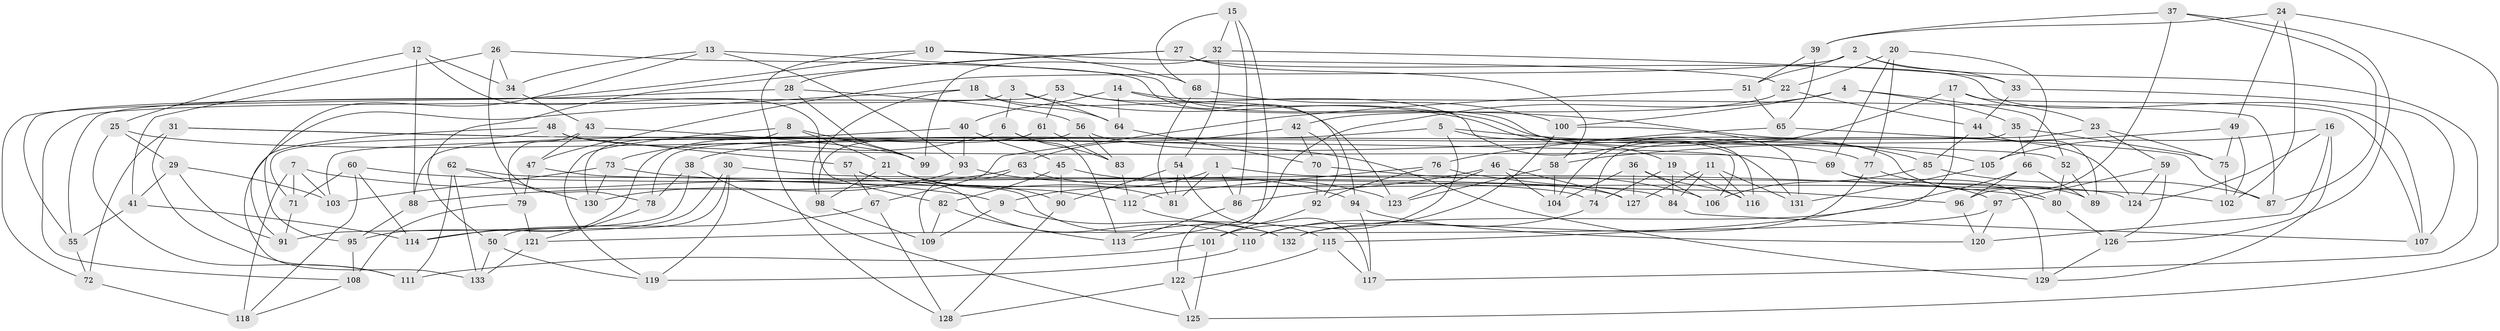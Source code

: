 // Generated by graph-tools (version 1.1) at 2025/58/03/09/25 04:58:44]
// undirected, 133 vertices, 266 edges
graph export_dot {
graph [start="1"]
  node [color=gray90,style=filled];
  1;
  2;
  3;
  4;
  5;
  6;
  7;
  8;
  9;
  10;
  11;
  12;
  13;
  14;
  15;
  16;
  17;
  18;
  19;
  20;
  21;
  22;
  23;
  24;
  25;
  26;
  27;
  28;
  29;
  30;
  31;
  32;
  33;
  34;
  35;
  36;
  37;
  38;
  39;
  40;
  41;
  42;
  43;
  44;
  45;
  46;
  47;
  48;
  49;
  50;
  51;
  52;
  53;
  54;
  55;
  56;
  57;
  58;
  59;
  60;
  61;
  62;
  63;
  64;
  65;
  66;
  67;
  68;
  69;
  70;
  71;
  72;
  73;
  74;
  75;
  76;
  77;
  78;
  79;
  80;
  81;
  82;
  83;
  84;
  85;
  86;
  87;
  88;
  89;
  90;
  91;
  92;
  93;
  94;
  95;
  96;
  97;
  98;
  99;
  100;
  101;
  102;
  103;
  104;
  105;
  106;
  107;
  108;
  109;
  110;
  111;
  112;
  113;
  114;
  115;
  116;
  117;
  118;
  119;
  120;
  121;
  122;
  123;
  124;
  125;
  126;
  127;
  128;
  129;
  130;
  131;
  132;
  133;
  1 -- 124;
  1 -- 9;
  1 -- 81;
  1 -- 86;
  2 -- 33;
  2 -- 51;
  2 -- 117;
  2 -- 47;
  3 -- 108;
  3 -- 64;
  3 -- 6;
  3 -- 85;
  4 -- 52;
  4 -- 113;
  4 -- 100;
  4 -- 35;
  5 -- 38;
  5 -- 89;
  5 -- 101;
  5 -- 105;
  6 -- 73;
  6 -- 83;
  6 -- 113;
  7 -- 71;
  7 -- 103;
  7 -- 9;
  7 -- 118;
  8 -- 99;
  8 -- 130;
  8 -- 119;
  8 -- 21;
  9 -- 109;
  9 -- 132;
  10 -- 128;
  10 -- 72;
  10 -- 68;
  10 -- 22;
  11 -- 116;
  11 -- 84;
  11 -- 131;
  11 -- 127;
  12 -- 25;
  12 -- 88;
  12 -- 82;
  12 -- 34;
  13 -- 95;
  13 -- 93;
  13 -- 116;
  13 -- 34;
  14 -- 19;
  14 -- 87;
  14 -- 64;
  14 -- 40;
  15 -- 68;
  15 -- 86;
  15 -- 122;
  15 -- 32;
  16 -- 120;
  16 -- 129;
  16 -- 124;
  16 -- 105;
  17 -- 104;
  17 -- 115;
  17 -- 107;
  17 -- 23;
  18 -- 98;
  18 -- 91;
  18 -- 131;
  18 -- 64;
  19 -- 116;
  19 -- 84;
  19 -- 74;
  20 -- 77;
  20 -- 105;
  20 -- 69;
  20 -- 22;
  21 -- 112;
  21 -- 81;
  21 -- 98;
  22 -- 42;
  22 -- 44;
  23 -- 59;
  23 -- 74;
  23 -- 75;
  24 -- 49;
  24 -- 102;
  24 -- 125;
  24 -- 39;
  25 -- 29;
  25 -- 129;
  25 -- 111;
  26 -- 34;
  26 -- 78;
  26 -- 41;
  26 -- 123;
  27 -- 28;
  27 -- 107;
  27 -- 58;
  27 -- 50;
  28 -- 56;
  28 -- 55;
  28 -- 99;
  29 -- 103;
  29 -- 41;
  29 -- 91;
  30 -- 119;
  30 -- 84;
  30 -- 95;
  30 -- 50;
  31 -- 111;
  31 -- 52;
  31 -- 72;
  31 -- 106;
  32 -- 99;
  32 -- 54;
  32 -- 33;
  33 -- 107;
  33 -- 44;
  34 -- 43;
  35 -- 75;
  35 -- 103;
  35 -- 66;
  36 -- 106;
  36 -- 116;
  36 -- 104;
  36 -- 127;
  37 -- 39;
  37 -- 87;
  37 -- 96;
  37 -- 126;
  38 -- 78;
  38 -- 125;
  38 -- 91;
  39 -- 65;
  39 -- 51;
  40 -- 45;
  40 -- 88;
  40 -- 93;
  41 -- 55;
  41 -- 114;
  42 -- 63;
  42 -- 70;
  42 -- 92;
  43 -- 79;
  43 -- 99;
  43 -- 47;
  44 -- 85;
  44 -- 89;
  45 -- 90;
  45 -- 123;
  45 -- 82;
  46 -- 127;
  46 -- 123;
  46 -- 86;
  46 -- 104;
  47 -- 79;
  47 -- 74;
  48 -- 133;
  48 -- 71;
  48 -- 57;
  48 -- 69;
  49 -- 102;
  49 -- 58;
  49 -- 75;
  50 -- 133;
  50 -- 119;
  51 -- 65;
  51 -- 67;
  52 -- 89;
  52 -- 80;
  53 -- 55;
  53 -- 124;
  53 -- 94;
  53 -- 61;
  54 -- 81;
  54 -- 117;
  54 -- 90;
  55 -- 72;
  56 -- 83;
  56 -- 78;
  56 -- 77;
  57 -- 90;
  57 -- 110;
  57 -- 67;
  58 -- 123;
  58 -- 104;
  59 -- 126;
  59 -- 97;
  59 -- 124;
  60 -- 114;
  60 -- 118;
  60 -- 71;
  60 -- 80;
  61 -- 114;
  61 -- 83;
  61 -- 98;
  62 -- 132;
  62 -- 111;
  62 -- 130;
  62 -- 133;
  63 -- 109;
  63 -- 127;
  63 -- 88;
  64 -- 70;
  65 -- 76;
  65 -- 87;
  66 -- 132;
  66 -- 96;
  66 -- 89;
  67 -- 114;
  67 -- 128;
  68 -- 100;
  68 -- 81;
  69 -- 129;
  69 -- 97;
  70 -- 92;
  70 -- 106;
  71 -- 91;
  72 -- 118;
  73 -- 102;
  73 -- 103;
  73 -- 130;
  74 -- 110;
  75 -- 102;
  76 -- 96;
  76 -- 112;
  76 -- 92;
  77 -- 132;
  77 -- 80;
  78 -- 121;
  79 -- 121;
  79 -- 108;
  80 -- 126;
  82 -- 109;
  82 -- 113;
  83 -- 112;
  84 -- 107;
  85 -- 106;
  85 -- 87;
  86 -- 113;
  88 -- 95;
  90 -- 128;
  92 -- 101;
  93 -- 94;
  93 -- 130;
  94 -- 120;
  94 -- 117;
  95 -- 108;
  96 -- 120;
  97 -- 121;
  97 -- 120;
  98 -- 109;
  100 -- 110;
  100 -- 131;
  101 -- 111;
  101 -- 125;
  105 -- 131;
  108 -- 118;
  110 -- 119;
  112 -- 115;
  115 -- 117;
  115 -- 122;
  121 -- 133;
  122 -- 125;
  122 -- 128;
  126 -- 129;
}
